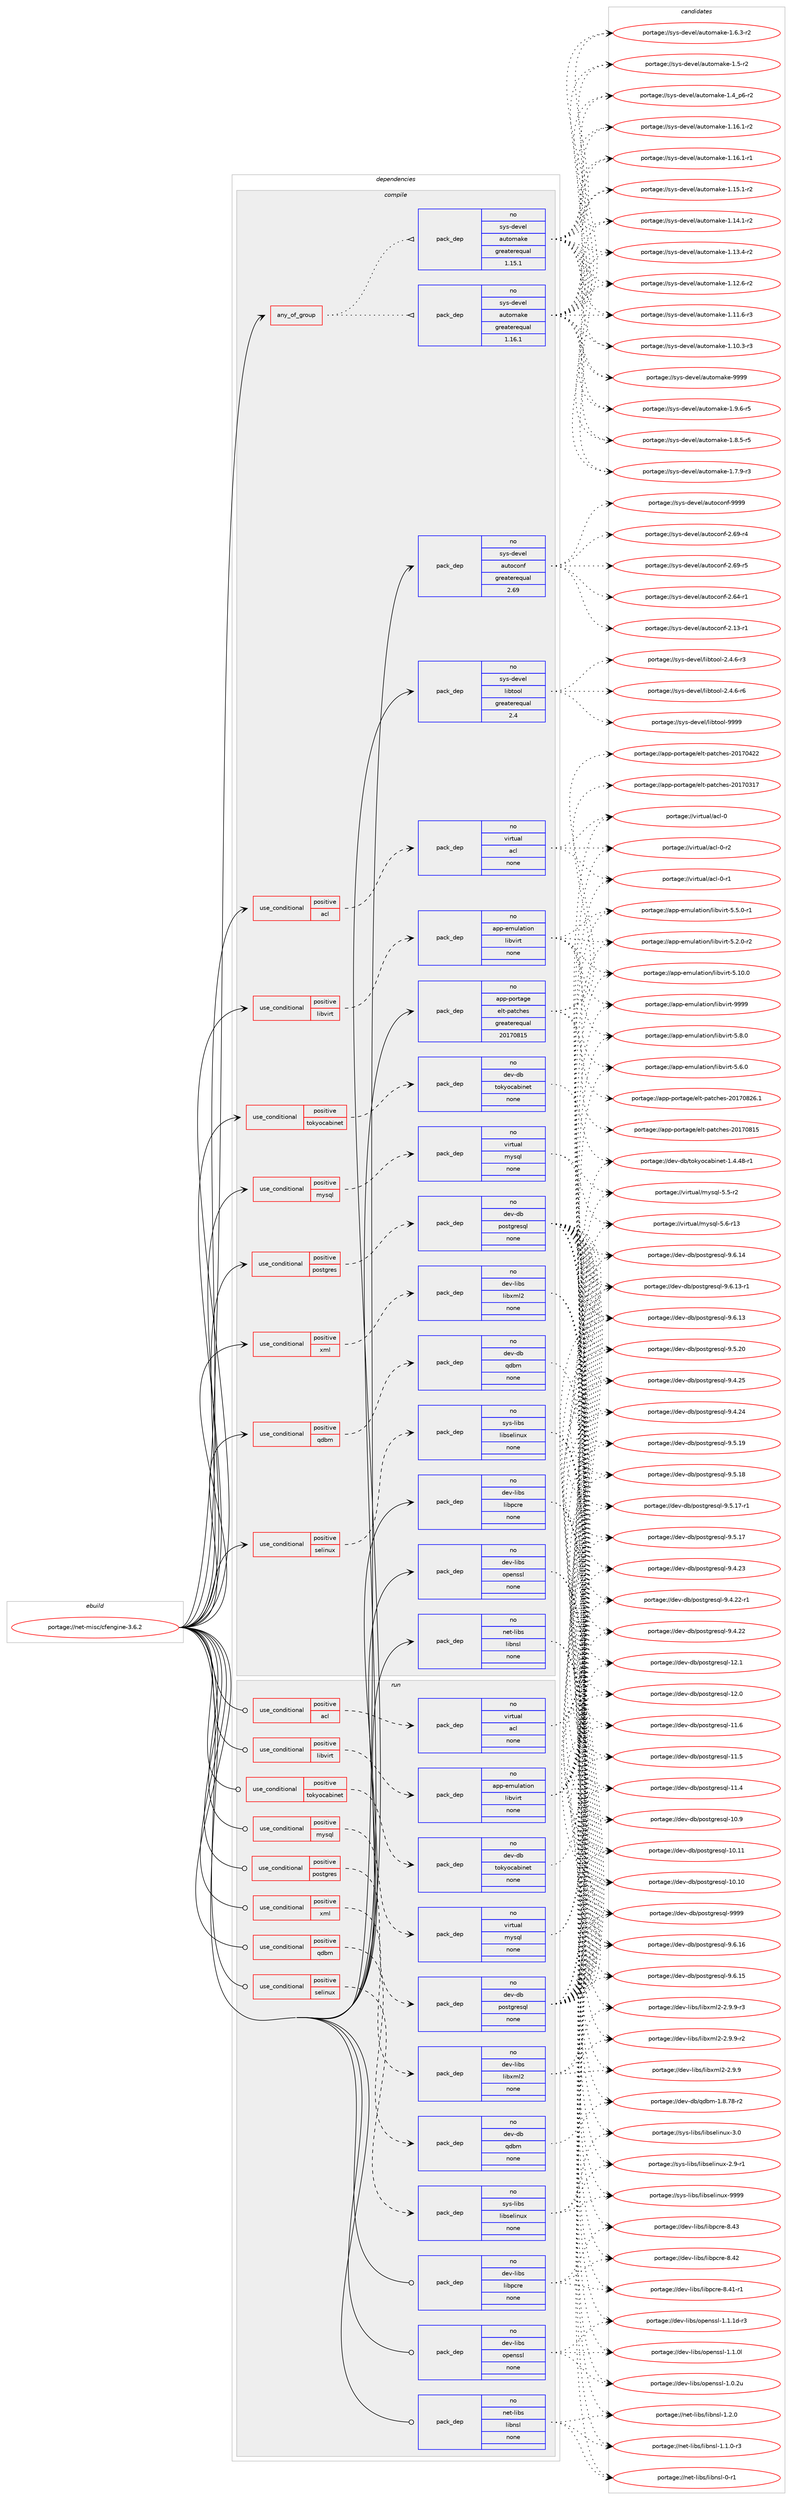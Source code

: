 digraph prolog {

# *************
# Graph options
# *************

newrank=true;
concentrate=true;
compound=true;
graph [rankdir=LR,fontname=Helvetica,fontsize=10,ranksep=1.5];#, ranksep=2.5, nodesep=0.2];
edge  [arrowhead=vee];
node  [fontname=Helvetica,fontsize=10];

# **********
# The ebuild
# **********

subgraph cluster_leftcol {
color=gray;
rank=same;
label=<<i>ebuild</i>>;
id [label="portage://net-misc/cfengine-3.6.2", color=red, width=4, href="../net-misc/cfengine-3.6.2.svg"];
}

# ****************
# The dependencies
# ****************

subgraph cluster_midcol {
color=gray;
label=<<i>dependencies</i>>;
subgraph cluster_compile {
fillcolor="#eeeeee";
style=filled;
label=<<i>compile</i>>;
subgraph any2137 {
dependency139181 [label=<<TABLE BORDER="0" CELLBORDER="1" CELLSPACING="0" CELLPADDING="4"><TR><TD CELLPADDING="10">any_of_group</TD></TR></TABLE>>, shape=none, color=red];subgraph pack109080 {
dependency139182 [label=<<TABLE BORDER="0" CELLBORDER="1" CELLSPACING="0" CELLPADDING="4" WIDTH="220"><TR><TD ROWSPAN="6" CELLPADDING="30">pack_dep</TD></TR><TR><TD WIDTH="110">no</TD></TR><TR><TD>sys-devel</TD></TR><TR><TD>automake</TD></TR><TR><TD>greaterequal</TD></TR><TR><TD>1.16.1</TD></TR></TABLE>>, shape=none, color=blue];
}
dependency139181:e -> dependency139182:w [weight=20,style="dotted",arrowhead="oinv"];
subgraph pack109081 {
dependency139183 [label=<<TABLE BORDER="0" CELLBORDER="1" CELLSPACING="0" CELLPADDING="4" WIDTH="220"><TR><TD ROWSPAN="6" CELLPADDING="30">pack_dep</TD></TR><TR><TD WIDTH="110">no</TD></TR><TR><TD>sys-devel</TD></TR><TR><TD>automake</TD></TR><TR><TD>greaterequal</TD></TR><TR><TD>1.15.1</TD></TR></TABLE>>, shape=none, color=blue];
}
dependency139181:e -> dependency139183:w [weight=20,style="dotted",arrowhead="oinv"];
}
id:e -> dependency139181:w [weight=20,style="solid",arrowhead="vee"];
subgraph cond27829 {
dependency139184 [label=<<TABLE BORDER="0" CELLBORDER="1" CELLSPACING="0" CELLPADDING="4"><TR><TD ROWSPAN="3" CELLPADDING="10">use_conditional</TD></TR><TR><TD>positive</TD></TR><TR><TD>acl</TD></TR></TABLE>>, shape=none, color=red];
subgraph pack109082 {
dependency139185 [label=<<TABLE BORDER="0" CELLBORDER="1" CELLSPACING="0" CELLPADDING="4" WIDTH="220"><TR><TD ROWSPAN="6" CELLPADDING="30">pack_dep</TD></TR><TR><TD WIDTH="110">no</TD></TR><TR><TD>virtual</TD></TR><TR><TD>acl</TD></TR><TR><TD>none</TD></TR><TR><TD></TD></TR></TABLE>>, shape=none, color=blue];
}
dependency139184:e -> dependency139185:w [weight=20,style="dashed",arrowhead="vee"];
}
id:e -> dependency139184:w [weight=20,style="solid",arrowhead="vee"];
subgraph cond27830 {
dependency139186 [label=<<TABLE BORDER="0" CELLBORDER="1" CELLSPACING="0" CELLPADDING="4"><TR><TD ROWSPAN="3" CELLPADDING="10">use_conditional</TD></TR><TR><TD>positive</TD></TR><TR><TD>libvirt</TD></TR></TABLE>>, shape=none, color=red];
subgraph pack109083 {
dependency139187 [label=<<TABLE BORDER="0" CELLBORDER="1" CELLSPACING="0" CELLPADDING="4" WIDTH="220"><TR><TD ROWSPAN="6" CELLPADDING="30">pack_dep</TD></TR><TR><TD WIDTH="110">no</TD></TR><TR><TD>app-emulation</TD></TR><TR><TD>libvirt</TD></TR><TR><TD>none</TD></TR><TR><TD></TD></TR></TABLE>>, shape=none, color=blue];
}
dependency139186:e -> dependency139187:w [weight=20,style="dashed",arrowhead="vee"];
}
id:e -> dependency139186:w [weight=20,style="solid",arrowhead="vee"];
subgraph cond27831 {
dependency139188 [label=<<TABLE BORDER="0" CELLBORDER="1" CELLSPACING="0" CELLPADDING="4"><TR><TD ROWSPAN="3" CELLPADDING="10">use_conditional</TD></TR><TR><TD>positive</TD></TR><TR><TD>mysql</TD></TR></TABLE>>, shape=none, color=red];
subgraph pack109084 {
dependency139189 [label=<<TABLE BORDER="0" CELLBORDER="1" CELLSPACING="0" CELLPADDING="4" WIDTH="220"><TR><TD ROWSPAN="6" CELLPADDING="30">pack_dep</TD></TR><TR><TD WIDTH="110">no</TD></TR><TR><TD>virtual</TD></TR><TR><TD>mysql</TD></TR><TR><TD>none</TD></TR><TR><TD></TD></TR></TABLE>>, shape=none, color=blue];
}
dependency139188:e -> dependency139189:w [weight=20,style="dashed",arrowhead="vee"];
}
id:e -> dependency139188:w [weight=20,style="solid",arrowhead="vee"];
subgraph cond27832 {
dependency139190 [label=<<TABLE BORDER="0" CELLBORDER="1" CELLSPACING="0" CELLPADDING="4"><TR><TD ROWSPAN="3" CELLPADDING="10">use_conditional</TD></TR><TR><TD>positive</TD></TR><TR><TD>postgres</TD></TR></TABLE>>, shape=none, color=red];
subgraph pack109085 {
dependency139191 [label=<<TABLE BORDER="0" CELLBORDER="1" CELLSPACING="0" CELLPADDING="4" WIDTH="220"><TR><TD ROWSPAN="6" CELLPADDING="30">pack_dep</TD></TR><TR><TD WIDTH="110">no</TD></TR><TR><TD>dev-db</TD></TR><TR><TD>postgresql</TD></TR><TR><TD>none</TD></TR><TR><TD></TD></TR></TABLE>>, shape=none, color=blue];
}
dependency139190:e -> dependency139191:w [weight=20,style="dashed",arrowhead="vee"];
}
id:e -> dependency139190:w [weight=20,style="solid",arrowhead="vee"];
subgraph cond27833 {
dependency139192 [label=<<TABLE BORDER="0" CELLBORDER="1" CELLSPACING="0" CELLPADDING="4"><TR><TD ROWSPAN="3" CELLPADDING="10">use_conditional</TD></TR><TR><TD>positive</TD></TR><TR><TD>qdbm</TD></TR></TABLE>>, shape=none, color=red];
subgraph pack109086 {
dependency139193 [label=<<TABLE BORDER="0" CELLBORDER="1" CELLSPACING="0" CELLPADDING="4" WIDTH="220"><TR><TD ROWSPAN="6" CELLPADDING="30">pack_dep</TD></TR><TR><TD WIDTH="110">no</TD></TR><TR><TD>dev-db</TD></TR><TR><TD>qdbm</TD></TR><TR><TD>none</TD></TR><TR><TD></TD></TR></TABLE>>, shape=none, color=blue];
}
dependency139192:e -> dependency139193:w [weight=20,style="dashed",arrowhead="vee"];
}
id:e -> dependency139192:w [weight=20,style="solid",arrowhead="vee"];
subgraph cond27834 {
dependency139194 [label=<<TABLE BORDER="0" CELLBORDER="1" CELLSPACING="0" CELLPADDING="4"><TR><TD ROWSPAN="3" CELLPADDING="10">use_conditional</TD></TR><TR><TD>positive</TD></TR><TR><TD>selinux</TD></TR></TABLE>>, shape=none, color=red];
subgraph pack109087 {
dependency139195 [label=<<TABLE BORDER="0" CELLBORDER="1" CELLSPACING="0" CELLPADDING="4" WIDTH="220"><TR><TD ROWSPAN="6" CELLPADDING="30">pack_dep</TD></TR><TR><TD WIDTH="110">no</TD></TR><TR><TD>sys-libs</TD></TR><TR><TD>libselinux</TD></TR><TR><TD>none</TD></TR><TR><TD></TD></TR></TABLE>>, shape=none, color=blue];
}
dependency139194:e -> dependency139195:w [weight=20,style="dashed",arrowhead="vee"];
}
id:e -> dependency139194:w [weight=20,style="solid",arrowhead="vee"];
subgraph cond27835 {
dependency139196 [label=<<TABLE BORDER="0" CELLBORDER="1" CELLSPACING="0" CELLPADDING="4"><TR><TD ROWSPAN="3" CELLPADDING="10">use_conditional</TD></TR><TR><TD>positive</TD></TR><TR><TD>tokyocabinet</TD></TR></TABLE>>, shape=none, color=red];
subgraph pack109088 {
dependency139197 [label=<<TABLE BORDER="0" CELLBORDER="1" CELLSPACING="0" CELLPADDING="4" WIDTH="220"><TR><TD ROWSPAN="6" CELLPADDING="30">pack_dep</TD></TR><TR><TD WIDTH="110">no</TD></TR><TR><TD>dev-db</TD></TR><TR><TD>tokyocabinet</TD></TR><TR><TD>none</TD></TR><TR><TD></TD></TR></TABLE>>, shape=none, color=blue];
}
dependency139196:e -> dependency139197:w [weight=20,style="dashed",arrowhead="vee"];
}
id:e -> dependency139196:w [weight=20,style="solid",arrowhead="vee"];
subgraph cond27836 {
dependency139198 [label=<<TABLE BORDER="0" CELLBORDER="1" CELLSPACING="0" CELLPADDING="4"><TR><TD ROWSPAN="3" CELLPADDING="10">use_conditional</TD></TR><TR><TD>positive</TD></TR><TR><TD>xml</TD></TR></TABLE>>, shape=none, color=red];
subgraph pack109089 {
dependency139199 [label=<<TABLE BORDER="0" CELLBORDER="1" CELLSPACING="0" CELLPADDING="4" WIDTH="220"><TR><TD ROWSPAN="6" CELLPADDING="30">pack_dep</TD></TR><TR><TD WIDTH="110">no</TD></TR><TR><TD>dev-libs</TD></TR><TR><TD>libxml2</TD></TR><TR><TD>none</TD></TR><TR><TD></TD></TR></TABLE>>, shape=none, color=blue];
}
dependency139198:e -> dependency139199:w [weight=20,style="dashed",arrowhead="vee"];
}
id:e -> dependency139198:w [weight=20,style="solid",arrowhead="vee"];
subgraph pack109090 {
dependency139200 [label=<<TABLE BORDER="0" CELLBORDER="1" CELLSPACING="0" CELLPADDING="4" WIDTH="220"><TR><TD ROWSPAN="6" CELLPADDING="30">pack_dep</TD></TR><TR><TD WIDTH="110">no</TD></TR><TR><TD>app-portage</TD></TR><TR><TD>elt-patches</TD></TR><TR><TD>greaterequal</TD></TR><TR><TD>20170815</TD></TR></TABLE>>, shape=none, color=blue];
}
id:e -> dependency139200:w [weight=20,style="solid",arrowhead="vee"];
subgraph pack109091 {
dependency139201 [label=<<TABLE BORDER="0" CELLBORDER="1" CELLSPACING="0" CELLPADDING="4" WIDTH="220"><TR><TD ROWSPAN="6" CELLPADDING="30">pack_dep</TD></TR><TR><TD WIDTH="110">no</TD></TR><TR><TD>dev-libs</TD></TR><TR><TD>libpcre</TD></TR><TR><TD>none</TD></TR><TR><TD></TD></TR></TABLE>>, shape=none, color=blue];
}
id:e -> dependency139201:w [weight=20,style="solid",arrowhead="vee"];
subgraph pack109092 {
dependency139202 [label=<<TABLE BORDER="0" CELLBORDER="1" CELLSPACING="0" CELLPADDING="4" WIDTH="220"><TR><TD ROWSPAN="6" CELLPADDING="30">pack_dep</TD></TR><TR><TD WIDTH="110">no</TD></TR><TR><TD>dev-libs</TD></TR><TR><TD>openssl</TD></TR><TR><TD>none</TD></TR><TR><TD></TD></TR></TABLE>>, shape=none, color=blue];
}
id:e -> dependency139202:w [weight=20,style="solid",arrowhead="vee"];
subgraph pack109093 {
dependency139203 [label=<<TABLE BORDER="0" CELLBORDER="1" CELLSPACING="0" CELLPADDING="4" WIDTH="220"><TR><TD ROWSPAN="6" CELLPADDING="30">pack_dep</TD></TR><TR><TD WIDTH="110">no</TD></TR><TR><TD>net-libs</TD></TR><TR><TD>libnsl</TD></TR><TR><TD>none</TD></TR><TR><TD></TD></TR></TABLE>>, shape=none, color=blue];
}
id:e -> dependency139203:w [weight=20,style="solid",arrowhead="vee"];
subgraph pack109094 {
dependency139204 [label=<<TABLE BORDER="0" CELLBORDER="1" CELLSPACING="0" CELLPADDING="4" WIDTH="220"><TR><TD ROWSPAN="6" CELLPADDING="30">pack_dep</TD></TR><TR><TD WIDTH="110">no</TD></TR><TR><TD>sys-devel</TD></TR><TR><TD>autoconf</TD></TR><TR><TD>greaterequal</TD></TR><TR><TD>2.69</TD></TR></TABLE>>, shape=none, color=blue];
}
id:e -> dependency139204:w [weight=20,style="solid",arrowhead="vee"];
subgraph pack109095 {
dependency139205 [label=<<TABLE BORDER="0" CELLBORDER="1" CELLSPACING="0" CELLPADDING="4" WIDTH="220"><TR><TD ROWSPAN="6" CELLPADDING="30">pack_dep</TD></TR><TR><TD WIDTH="110">no</TD></TR><TR><TD>sys-devel</TD></TR><TR><TD>libtool</TD></TR><TR><TD>greaterequal</TD></TR><TR><TD>2.4</TD></TR></TABLE>>, shape=none, color=blue];
}
id:e -> dependency139205:w [weight=20,style="solid",arrowhead="vee"];
}
subgraph cluster_compileandrun {
fillcolor="#eeeeee";
style=filled;
label=<<i>compile and run</i>>;
}
subgraph cluster_run {
fillcolor="#eeeeee";
style=filled;
label=<<i>run</i>>;
subgraph cond27837 {
dependency139206 [label=<<TABLE BORDER="0" CELLBORDER="1" CELLSPACING="0" CELLPADDING="4"><TR><TD ROWSPAN="3" CELLPADDING="10">use_conditional</TD></TR><TR><TD>positive</TD></TR><TR><TD>acl</TD></TR></TABLE>>, shape=none, color=red];
subgraph pack109096 {
dependency139207 [label=<<TABLE BORDER="0" CELLBORDER="1" CELLSPACING="0" CELLPADDING="4" WIDTH="220"><TR><TD ROWSPAN="6" CELLPADDING="30">pack_dep</TD></TR><TR><TD WIDTH="110">no</TD></TR><TR><TD>virtual</TD></TR><TR><TD>acl</TD></TR><TR><TD>none</TD></TR><TR><TD></TD></TR></TABLE>>, shape=none, color=blue];
}
dependency139206:e -> dependency139207:w [weight=20,style="dashed",arrowhead="vee"];
}
id:e -> dependency139206:w [weight=20,style="solid",arrowhead="odot"];
subgraph cond27838 {
dependency139208 [label=<<TABLE BORDER="0" CELLBORDER="1" CELLSPACING="0" CELLPADDING="4"><TR><TD ROWSPAN="3" CELLPADDING="10">use_conditional</TD></TR><TR><TD>positive</TD></TR><TR><TD>libvirt</TD></TR></TABLE>>, shape=none, color=red];
subgraph pack109097 {
dependency139209 [label=<<TABLE BORDER="0" CELLBORDER="1" CELLSPACING="0" CELLPADDING="4" WIDTH="220"><TR><TD ROWSPAN="6" CELLPADDING="30">pack_dep</TD></TR><TR><TD WIDTH="110">no</TD></TR><TR><TD>app-emulation</TD></TR><TR><TD>libvirt</TD></TR><TR><TD>none</TD></TR><TR><TD></TD></TR></TABLE>>, shape=none, color=blue];
}
dependency139208:e -> dependency139209:w [weight=20,style="dashed",arrowhead="vee"];
}
id:e -> dependency139208:w [weight=20,style="solid",arrowhead="odot"];
subgraph cond27839 {
dependency139210 [label=<<TABLE BORDER="0" CELLBORDER="1" CELLSPACING="0" CELLPADDING="4"><TR><TD ROWSPAN="3" CELLPADDING="10">use_conditional</TD></TR><TR><TD>positive</TD></TR><TR><TD>mysql</TD></TR></TABLE>>, shape=none, color=red];
subgraph pack109098 {
dependency139211 [label=<<TABLE BORDER="0" CELLBORDER="1" CELLSPACING="0" CELLPADDING="4" WIDTH="220"><TR><TD ROWSPAN="6" CELLPADDING="30">pack_dep</TD></TR><TR><TD WIDTH="110">no</TD></TR><TR><TD>virtual</TD></TR><TR><TD>mysql</TD></TR><TR><TD>none</TD></TR><TR><TD></TD></TR></TABLE>>, shape=none, color=blue];
}
dependency139210:e -> dependency139211:w [weight=20,style="dashed",arrowhead="vee"];
}
id:e -> dependency139210:w [weight=20,style="solid",arrowhead="odot"];
subgraph cond27840 {
dependency139212 [label=<<TABLE BORDER="0" CELLBORDER="1" CELLSPACING="0" CELLPADDING="4"><TR><TD ROWSPAN="3" CELLPADDING="10">use_conditional</TD></TR><TR><TD>positive</TD></TR><TR><TD>postgres</TD></TR></TABLE>>, shape=none, color=red];
subgraph pack109099 {
dependency139213 [label=<<TABLE BORDER="0" CELLBORDER="1" CELLSPACING="0" CELLPADDING="4" WIDTH="220"><TR><TD ROWSPAN="6" CELLPADDING="30">pack_dep</TD></TR><TR><TD WIDTH="110">no</TD></TR><TR><TD>dev-db</TD></TR><TR><TD>postgresql</TD></TR><TR><TD>none</TD></TR><TR><TD></TD></TR></TABLE>>, shape=none, color=blue];
}
dependency139212:e -> dependency139213:w [weight=20,style="dashed",arrowhead="vee"];
}
id:e -> dependency139212:w [weight=20,style="solid",arrowhead="odot"];
subgraph cond27841 {
dependency139214 [label=<<TABLE BORDER="0" CELLBORDER="1" CELLSPACING="0" CELLPADDING="4"><TR><TD ROWSPAN="3" CELLPADDING="10">use_conditional</TD></TR><TR><TD>positive</TD></TR><TR><TD>qdbm</TD></TR></TABLE>>, shape=none, color=red];
subgraph pack109100 {
dependency139215 [label=<<TABLE BORDER="0" CELLBORDER="1" CELLSPACING="0" CELLPADDING="4" WIDTH="220"><TR><TD ROWSPAN="6" CELLPADDING="30">pack_dep</TD></TR><TR><TD WIDTH="110">no</TD></TR><TR><TD>dev-db</TD></TR><TR><TD>qdbm</TD></TR><TR><TD>none</TD></TR><TR><TD></TD></TR></TABLE>>, shape=none, color=blue];
}
dependency139214:e -> dependency139215:w [weight=20,style="dashed",arrowhead="vee"];
}
id:e -> dependency139214:w [weight=20,style="solid",arrowhead="odot"];
subgraph cond27842 {
dependency139216 [label=<<TABLE BORDER="0" CELLBORDER="1" CELLSPACING="0" CELLPADDING="4"><TR><TD ROWSPAN="3" CELLPADDING="10">use_conditional</TD></TR><TR><TD>positive</TD></TR><TR><TD>selinux</TD></TR></TABLE>>, shape=none, color=red];
subgraph pack109101 {
dependency139217 [label=<<TABLE BORDER="0" CELLBORDER="1" CELLSPACING="0" CELLPADDING="4" WIDTH="220"><TR><TD ROWSPAN="6" CELLPADDING="30">pack_dep</TD></TR><TR><TD WIDTH="110">no</TD></TR><TR><TD>sys-libs</TD></TR><TR><TD>libselinux</TD></TR><TR><TD>none</TD></TR><TR><TD></TD></TR></TABLE>>, shape=none, color=blue];
}
dependency139216:e -> dependency139217:w [weight=20,style="dashed",arrowhead="vee"];
}
id:e -> dependency139216:w [weight=20,style="solid",arrowhead="odot"];
subgraph cond27843 {
dependency139218 [label=<<TABLE BORDER="0" CELLBORDER="1" CELLSPACING="0" CELLPADDING="4"><TR><TD ROWSPAN="3" CELLPADDING="10">use_conditional</TD></TR><TR><TD>positive</TD></TR><TR><TD>tokyocabinet</TD></TR></TABLE>>, shape=none, color=red];
subgraph pack109102 {
dependency139219 [label=<<TABLE BORDER="0" CELLBORDER="1" CELLSPACING="0" CELLPADDING="4" WIDTH="220"><TR><TD ROWSPAN="6" CELLPADDING="30">pack_dep</TD></TR><TR><TD WIDTH="110">no</TD></TR><TR><TD>dev-db</TD></TR><TR><TD>tokyocabinet</TD></TR><TR><TD>none</TD></TR><TR><TD></TD></TR></TABLE>>, shape=none, color=blue];
}
dependency139218:e -> dependency139219:w [weight=20,style="dashed",arrowhead="vee"];
}
id:e -> dependency139218:w [weight=20,style="solid",arrowhead="odot"];
subgraph cond27844 {
dependency139220 [label=<<TABLE BORDER="0" CELLBORDER="1" CELLSPACING="0" CELLPADDING="4"><TR><TD ROWSPAN="3" CELLPADDING="10">use_conditional</TD></TR><TR><TD>positive</TD></TR><TR><TD>xml</TD></TR></TABLE>>, shape=none, color=red];
subgraph pack109103 {
dependency139221 [label=<<TABLE BORDER="0" CELLBORDER="1" CELLSPACING="0" CELLPADDING="4" WIDTH="220"><TR><TD ROWSPAN="6" CELLPADDING="30">pack_dep</TD></TR><TR><TD WIDTH="110">no</TD></TR><TR><TD>dev-libs</TD></TR><TR><TD>libxml2</TD></TR><TR><TD>none</TD></TR><TR><TD></TD></TR></TABLE>>, shape=none, color=blue];
}
dependency139220:e -> dependency139221:w [weight=20,style="dashed",arrowhead="vee"];
}
id:e -> dependency139220:w [weight=20,style="solid",arrowhead="odot"];
subgraph pack109104 {
dependency139222 [label=<<TABLE BORDER="0" CELLBORDER="1" CELLSPACING="0" CELLPADDING="4" WIDTH="220"><TR><TD ROWSPAN="6" CELLPADDING="30">pack_dep</TD></TR><TR><TD WIDTH="110">no</TD></TR><TR><TD>dev-libs</TD></TR><TR><TD>libpcre</TD></TR><TR><TD>none</TD></TR><TR><TD></TD></TR></TABLE>>, shape=none, color=blue];
}
id:e -> dependency139222:w [weight=20,style="solid",arrowhead="odot"];
subgraph pack109105 {
dependency139223 [label=<<TABLE BORDER="0" CELLBORDER="1" CELLSPACING="0" CELLPADDING="4" WIDTH="220"><TR><TD ROWSPAN="6" CELLPADDING="30">pack_dep</TD></TR><TR><TD WIDTH="110">no</TD></TR><TR><TD>dev-libs</TD></TR><TR><TD>openssl</TD></TR><TR><TD>none</TD></TR><TR><TD></TD></TR></TABLE>>, shape=none, color=blue];
}
id:e -> dependency139223:w [weight=20,style="solid",arrowhead="odot"];
subgraph pack109106 {
dependency139224 [label=<<TABLE BORDER="0" CELLBORDER="1" CELLSPACING="0" CELLPADDING="4" WIDTH="220"><TR><TD ROWSPAN="6" CELLPADDING="30">pack_dep</TD></TR><TR><TD WIDTH="110">no</TD></TR><TR><TD>net-libs</TD></TR><TR><TD>libnsl</TD></TR><TR><TD>none</TD></TR><TR><TD></TD></TR></TABLE>>, shape=none, color=blue];
}
id:e -> dependency139224:w [weight=20,style="solid",arrowhead="odot"];
}
}

# **************
# The candidates
# **************

subgraph cluster_choices {
rank=same;
color=gray;
label=<<i>candidates</i>>;

subgraph choice109080 {
color=black;
nodesep=1;
choice115121115451001011181011084797117116111109971071014557575757 [label="portage://sys-devel/automake-9999", color=red, width=4,href="../sys-devel/automake-9999.svg"];
choice115121115451001011181011084797117116111109971071014549465746544511453 [label="portage://sys-devel/automake-1.9.6-r5", color=red, width=4,href="../sys-devel/automake-1.9.6-r5.svg"];
choice115121115451001011181011084797117116111109971071014549465646534511453 [label="portage://sys-devel/automake-1.8.5-r5", color=red, width=4,href="../sys-devel/automake-1.8.5-r5.svg"];
choice115121115451001011181011084797117116111109971071014549465546574511451 [label="portage://sys-devel/automake-1.7.9-r3", color=red, width=4,href="../sys-devel/automake-1.7.9-r3.svg"];
choice115121115451001011181011084797117116111109971071014549465446514511450 [label="portage://sys-devel/automake-1.6.3-r2", color=red, width=4,href="../sys-devel/automake-1.6.3-r2.svg"];
choice11512111545100101118101108479711711611110997107101454946534511450 [label="portage://sys-devel/automake-1.5-r2", color=red, width=4,href="../sys-devel/automake-1.5-r2.svg"];
choice115121115451001011181011084797117116111109971071014549465295112544511450 [label="portage://sys-devel/automake-1.4_p6-r2", color=red, width=4,href="../sys-devel/automake-1.4_p6-r2.svg"];
choice11512111545100101118101108479711711611110997107101454946495446494511450 [label="portage://sys-devel/automake-1.16.1-r2", color=red, width=4,href="../sys-devel/automake-1.16.1-r2.svg"];
choice11512111545100101118101108479711711611110997107101454946495446494511449 [label="portage://sys-devel/automake-1.16.1-r1", color=red, width=4,href="../sys-devel/automake-1.16.1-r1.svg"];
choice11512111545100101118101108479711711611110997107101454946495346494511450 [label="portage://sys-devel/automake-1.15.1-r2", color=red, width=4,href="../sys-devel/automake-1.15.1-r2.svg"];
choice11512111545100101118101108479711711611110997107101454946495246494511450 [label="portage://sys-devel/automake-1.14.1-r2", color=red, width=4,href="../sys-devel/automake-1.14.1-r2.svg"];
choice11512111545100101118101108479711711611110997107101454946495146524511450 [label="portage://sys-devel/automake-1.13.4-r2", color=red, width=4,href="../sys-devel/automake-1.13.4-r2.svg"];
choice11512111545100101118101108479711711611110997107101454946495046544511450 [label="portage://sys-devel/automake-1.12.6-r2", color=red, width=4,href="../sys-devel/automake-1.12.6-r2.svg"];
choice11512111545100101118101108479711711611110997107101454946494946544511451 [label="portage://sys-devel/automake-1.11.6-r3", color=red, width=4,href="../sys-devel/automake-1.11.6-r3.svg"];
choice11512111545100101118101108479711711611110997107101454946494846514511451 [label="portage://sys-devel/automake-1.10.3-r3", color=red, width=4,href="../sys-devel/automake-1.10.3-r3.svg"];
dependency139182:e -> choice115121115451001011181011084797117116111109971071014557575757:w [style=dotted,weight="100"];
dependency139182:e -> choice115121115451001011181011084797117116111109971071014549465746544511453:w [style=dotted,weight="100"];
dependency139182:e -> choice115121115451001011181011084797117116111109971071014549465646534511453:w [style=dotted,weight="100"];
dependency139182:e -> choice115121115451001011181011084797117116111109971071014549465546574511451:w [style=dotted,weight="100"];
dependency139182:e -> choice115121115451001011181011084797117116111109971071014549465446514511450:w [style=dotted,weight="100"];
dependency139182:e -> choice11512111545100101118101108479711711611110997107101454946534511450:w [style=dotted,weight="100"];
dependency139182:e -> choice115121115451001011181011084797117116111109971071014549465295112544511450:w [style=dotted,weight="100"];
dependency139182:e -> choice11512111545100101118101108479711711611110997107101454946495446494511450:w [style=dotted,weight="100"];
dependency139182:e -> choice11512111545100101118101108479711711611110997107101454946495446494511449:w [style=dotted,weight="100"];
dependency139182:e -> choice11512111545100101118101108479711711611110997107101454946495346494511450:w [style=dotted,weight="100"];
dependency139182:e -> choice11512111545100101118101108479711711611110997107101454946495246494511450:w [style=dotted,weight="100"];
dependency139182:e -> choice11512111545100101118101108479711711611110997107101454946495146524511450:w [style=dotted,weight="100"];
dependency139182:e -> choice11512111545100101118101108479711711611110997107101454946495046544511450:w [style=dotted,weight="100"];
dependency139182:e -> choice11512111545100101118101108479711711611110997107101454946494946544511451:w [style=dotted,weight="100"];
dependency139182:e -> choice11512111545100101118101108479711711611110997107101454946494846514511451:w [style=dotted,weight="100"];
}
subgraph choice109081 {
color=black;
nodesep=1;
choice115121115451001011181011084797117116111109971071014557575757 [label="portage://sys-devel/automake-9999", color=red, width=4,href="../sys-devel/automake-9999.svg"];
choice115121115451001011181011084797117116111109971071014549465746544511453 [label="portage://sys-devel/automake-1.9.6-r5", color=red, width=4,href="../sys-devel/automake-1.9.6-r5.svg"];
choice115121115451001011181011084797117116111109971071014549465646534511453 [label="portage://sys-devel/automake-1.8.5-r5", color=red, width=4,href="../sys-devel/automake-1.8.5-r5.svg"];
choice115121115451001011181011084797117116111109971071014549465546574511451 [label="portage://sys-devel/automake-1.7.9-r3", color=red, width=4,href="../sys-devel/automake-1.7.9-r3.svg"];
choice115121115451001011181011084797117116111109971071014549465446514511450 [label="portage://sys-devel/automake-1.6.3-r2", color=red, width=4,href="../sys-devel/automake-1.6.3-r2.svg"];
choice11512111545100101118101108479711711611110997107101454946534511450 [label="portage://sys-devel/automake-1.5-r2", color=red, width=4,href="../sys-devel/automake-1.5-r2.svg"];
choice115121115451001011181011084797117116111109971071014549465295112544511450 [label="portage://sys-devel/automake-1.4_p6-r2", color=red, width=4,href="../sys-devel/automake-1.4_p6-r2.svg"];
choice11512111545100101118101108479711711611110997107101454946495446494511450 [label="portage://sys-devel/automake-1.16.1-r2", color=red, width=4,href="../sys-devel/automake-1.16.1-r2.svg"];
choice11512111545100101118101108479711711611110997107101454946495446494511449 [label="portage://sys-devel/automake-1.16.1-r1", color=red, width=4,href="../sys-devel/automake-1.16.1-r1.svg"];
choice11512111545100101118101108479711711611110997107101454946495346494511450 [label="portage://sys-devel/automake-1.15.1-r2", color=red, width=4,href="../sys-devel/automake-1.15.1-r2.svg"];
choice11512111545100101118101108479711711611110997107101454946495246494511450 [label="portage://sys-devel/automake-1.14.1-r2", color=red, width=4,href="../sys-devel/automake-1.14.1-r2.svg"];
choice11512111545100101118101108479711711611110997107101454946495146524511450 [label="portage://sys-devel/automake-1.13.4-r2", color=red, width=4,href="../sys-devel/automake-1.13.4-r2.svg"];
choice11512111545100101118101108479711711611110997107101454946495046544511450 [label="portage://sys-devel/automake-1.12.6-r2", color=red, width=4,href="../sys-devel/automake-1.12.6-r2.svg"];
choice11512111545100101118101108479711711611110997107101454946494946544511451 [label="portage://sys-devel/automake-1.11.6-r3", color=red, width=4,href="../sys-devel/automake-1.11.6-r3.svg"];
choice11512111545100101118101108479711711611110997107101454946494846514511451 [label="portage://sys-devel/automake-1.10.3-r3", color=red, width=4,href="../sys-devel/automake-1.10.3-r3.svg"];
dependency139183:e -> choice115121115451001011181011084797117116111109971071014557575757:w [style=dotted,weight="100"];
dependency139183:e -> choice115121115451001011181011084797117116111109971071014549465746544511453:w [style=dotted,weight="100"];
dependency139183:e -> choice115121115451001011181011084797117116111109971071014549465646534511453:w [style=dotted,weight="100"];
dependency139183:e -> choice115121115451001011181011084797117116111109971071014549465546574511451:w [style=dotted,weight="100"];
dependency139183:e -> choice115121115451001011181011084797117116111109971071014549465446514511450:w [style=dotted,weight="100"];
dependency139183:e -> choice11512111545100101118101108479711711611110997107101454946534511450:w [style=dotted,weight="100"];
dependency139183:e -> choice115121115451001011181011084797117116111109971071014549465295112544511450:w [style=dotted,weight="100"];
dependency139183:e -> choice11512111545100101118101108479711711611110997107101454946495446494511450:w [style=dotted,weight="100"];
dependency139183:e -> choice11512111545100101118101108479711711611110997107101454946495446494511449:w [style=dotted,weight="100"];
dependency139183:e -> choice11512111545100101118101108479711711611110997107101454946495346494511450:w [style=dotted,weight="100"];
dependency139183:e -> choice11512111545100101118101108479711711611110997107101454946495246494511450:w [style=dotted,weight="100"];
dependency139183:e -> choice11512111545100101118101108479711711611110997107101454946495146524511450:w [style=dotted,weight="100"];
dependency139183:e -> choice11512111545100101118101108479711711611110997107101454946495046544511450:w [style=dotted,weight="100"];
dependency139183:e -> choice11512111545100101118101108479711711611110997107101454946494946544511451:w [style=dotted,weight="100"];
dependency139183:e -> choice11512111545100101118101108479711711611110997107101454946494846514511451:w [style=dotted,weight="100"];
}
subgraph choice109082 {
color=black;
nodesep=1;
choice1181051141161179710847979910845484511450 [label="portage://virtual/acl-0-r2", color=red, width=4,href="../virtual/acl-0-r2.svg"];
choice1181051141161179710847979910845484511449 [label="portage://virtual/acl-0-r1", color=red, width=4,href="../virtual/acl-0-r1.svg"];
choice118105114116117971084797991084548 [label="portage://virtual/acl-0", color=red, width=4,href="../virtual/acl-0.svg"];
dependency139185:e -> choice1181051141161179710847979910845484511450:w [style=dotted,weight="100"];
dependency139185:e -> choice1181051141161179710847979910845484511449:w [style=dotted,weight="100"];
dependency139185:e -> choice118105114116117971084797991084548:w [style=dotted,weight="100"];
}
subgraph choice109083 {
color=black;
nodesep=1;
choice97112112451011091171089711610511111047108105981181051141164557575757 [label="portage://app-emulation/libvirt-9999", color=red, width=4,href="../app-emulation/libvirt-9999.svg"];
choice9711211245101109117108971161051111104710810598118105114116455346564648 [label="portage://app-emulation/libvirt-5.8.0", color=red, width=4,href="../app-emulation/libvirt-5.8.0.svg"];
choice9711211245101109117108971161051111104710810598118105114116455346544648 [label="portage://app-emulation/libvirt-5.6.0", color=red, width=4,href="../app-emulation/libvirt-5.6.0.svg"];
choice97112112451011091171089711610511111047108105981181051141164553465346484511449 [label="portage://app-emulation/libvirt-5.5.0-r1", color=red, width=4,href="../app-emulation/libvirt-5.5.0-r1.svg"];
choice97112112451011091171089711610511111047108105981181051141164553465046484511450 [label="portage://app-emulation/libvirt-5.2.0-r2", color=red, width=4,href="../app-emulation/libvirt-5.2.0-r2.svg"];
choice971121124510110911710897116105111110471081059811810511411645534649484648 [label="portage://app-emulation/libvirt-5.10.0", color=red, width=4,href="../app-emulation/libvirt-5.10.0.svg"];
dependency139187:e -> choice97112112451011091171089711610511111047108105981181051141164557575757:w [style=dotted,weight="100"];
dependency139187:e -> choice9711211245101109117108971161051111104710810598118105114116455346564648:w [style=dotted,weight="100"];
dependency139187:e -> choice9711211245101109117108971161051111104710810598118105114116455346544648:w [style=dotted,weight="100"];
dependency139187:e -> choice97112112451011091171089711610511111047108105981181051141164553465346484511449:w [style=dotted,weight="100"];
dependency139187:e -> choice97112112451011091171089711610511111047108105981181051141164553465046484511450:w [style=dotted,weight="100"];
dependency139187:e -> choice971121124510110911710897116105111110471081059811810511411645534649484648:w [style=dotted,weight="100"];
}
subgraph choice109084 {
color=black;
nodesep=1;
choice118105114116117971084710912111511310845534654451144951 [label="portage://virtual/mysql-5.6-r13", color=red, width=4,href="../virtual/mysql-5.6-r13.svg"];
choice1181051141161179710847109121115113108455346534511450 [label="portage://virtual/mysql-5.5-r2", color=red, width=4,href="../virtual/mysql-5.5-r2.svg"];
dependency139189:e -> choice118105114116117971084710912111511310845534654451144951:w [style=dotted,weight="100"];
dependency139189:e -> choice1181051141161179710847109121115113108455346534511450:w [style=dotted,weight="100"];
}
subgraph choice109085 {
color=black;
nodesep=1;
choice1001011184510098471121111151161031141011151131084557575757 [label="portage://dev-db/postgresql-9999", color=red, width=4,href="../dev-db/postgresql-9999.svg"];
choice10010111845100984711211111511610311410111511310845574654464954 [label="portage://dev-db/postgresql-9.6.16", color=red, width=4,href="../dev-db/postgresql-9.6.16.svg"];
choice10010111845100984711211111511610311410111511310845574654464953 [label="portage://dev-db/postgresql-9.6.15", color=red, width=4,href="../dev-db/postgresql-9.6.15.svg"];
choice10010111845100984711211111511610311410111511310845574654464952 [label="portage://dev-db/postgresql-9.6.14", color=red, width=4,href="../dev-db/postgresql-9.6.14.svg"];
choice100101118451009847112111115116103114101115113108455746544649514511449 [label="portage://dev-db/postgresql-9.6.13-r1", color=red, width=4,href="../dev-db/postgresql-9.6.13-r1.svg"];
choice10010111845100984711211111511610311410111511310845574654464951 [label="portage://dev-db/postgresql-9.6.13", color=red, width=4,href="../dev-db/postgresql-9.6.13.svg"];
choice10010111845100984711211111511610311410111511310845574653465048 [label="portage://dev-db/postgresql-9.5.20", color=red, width=4,href="../dev-db/postgresql-9.5.20.svg"];
choice10010111845100984711211111511610311410111511310845574653464957 [label="portage://dev-db/postgresql-9.5.19", color=red, width=4,href="../dev-db/postgresql-9.5.19.svg"];
choice10010111845100984711211111511610311410111511310845574653464956 [label="portage://dev-db/postgresql-9.5.18", color=red, width=4,href="../dev-db/postgresql-9.5.18.svg"];
choice100101118451009847112111115116103114101115113108455746534649554511449 [label="portage://dev-db/postgresql-9.5.17-r1", color=red, width=4,href="../dev-db/postgresql-9.5.17-r1.svg"];
choice10010111845100984711211111511610311410111511310845574653464955 [label="portage://dev-db/postgresql-9.5.17", color=red, width=4,href="../dev-db/postgresql-9.5.17.svg"];
choice10010111845100984711211111511610311410111511310845574652465053 [label="portage://dev-db/postgresql-9.4.25", color=red, width=4,href="../dev-db/postgresql-9.4.25.svg"];
choice10010111845100984711211111511610311410111511310845574652465052 [label="portage://dev-db/postgresql-9.4.24", color=red, width=4,href="../dev-db/postgresql-9.4.24.svg"];
choice10010111845100984711211111511610311410111511310845574652465051 [label="portage://dev-db/postgresql-9.4.23", color=red, width=4,href="../dev-db/postgresql-9.4.23.svg"];
choice100101118451009847112111115116103114101115113108455746524650504511449 [label="portage://dev-db/postgresql-9.4.22-r1", color=red, width=4,href="../dev-db/postgresql-9.4.22-r1.svg"];
choice10010111845100984711211111511610311410111511310845574652465050 [label="portage://dev-db/postgresql-9.4.22", color=red, width=4,href="../dev-db/postgresql-9.4.22.svg"];
choice1001011184510098471121111151161031141011151131084549504649 [label="portage://dev-db/postgresql-12.1", color=red, width=4,href="../dev-db/postgresql-12.1.svg"];
choice1001011184510098471121111151161031141011151131084549504648 [label="portage://dev-db/postgresql-12.0", color=red, width=4,href="../dev-db/postgresql-12.0.svg"];
choice1001011184510098471121111151161031141011151131084549494654 [label="portage://dev-db/postgresql-11.6", color=red, width=4,href="../dev-db/postgresql-11.6.svg"];
choice1001011184510098471121111151161031141011151131084549494653 [label="portage://dev-db/postgresql-11.5", color=red, width=4,href="../dev-db/postgresql-11.5.svg"];
choice1001011184510098471121111151161031141011151131084549494652 [label="portage://dev-db/postgresql-11.4", color=red, width=4,href="../dev-db/postgresql-11.4.svg"];
choice1001011184510098471121111151161031141011151131084549484657 [label="portage://dev-db/postgresql-10.9", color=red, width=4,href="../dev-db/postgresql-10.9.svg"];
choice100101118451009847112111115116103114101115113108454948464949 [label="portage://dev-db/postgresql-10.11", color=red, width=4,href="../dev-db/postgresql-10.11.svg"];
choice100101118451009847112111115116103114101115113108454948464948 [label="portage://dev-db/postgresql-10.10", color=red, width=4,href="../dev-db/postgresql-10.10.svg"];
dependency139191:e -> choice1001011184510098471121111151161031141011151131084557575757:w [style=dotted,weight="100"];
dependency139191:e -> choice10010111845100984711211111511610311410111511310845574654464954:w [style=dotted,weight="100"];
dependency139191:e -> choice10010111845100984711211111511610311410111511310845574654464953:w [style=dotted,weight="100"];
dependency139191:e -> choice10010111845100984711211111511610311410111511310845574654464952:w [style=dotted,weight="100"];
dependency139191:e -> choice100101118451009847112111115116103114101115113108455746544649514511449:w [style=dotted,weight="100"];
dependency139191:e -> choice10010111845100984711211111511610311410111511310845574654464951:w [style=dotted,weight="100"];
dependency139191:e -> choice10010111845100984711211111511610311410111511310845574653465048:w [style=dotted,weight="100"];
dependency139191:e -> choice10010111845100984711211111511610311410111511310845574653464957:w [style=dotted,weight="100"];
dependency139191:e -> choice10010111845100984711211111511610311410111511310845574653464956:w [style=dotted,weight="100"];
dependency139191:e -> choice100101118451009847112111115116103114101115113108455746534649554511449:w [style=dotted,weight="100"];
dependency139191:e -> choice10010111845100984711211111511610311410111511310845574653464955:w [style=dotted,weight="100"];
dependency139191:e -> choice10010111845100984711211111511610311410111511310845574652465053:w [style=dotted,weight="100"];
dependency139191:e -> choice10010111845100984711211111511610311410111511310845574652465052:w [style=dotted,weight="100"];
dependency139191:e -> choice10010111845100984711211111511610311410111511310845574652465051:w [style=dotted,weight="100"];
dependency139191:e -> choice100101118451009847112111115116103114101115113108455746524650504511449:w [style=dotted,weight="100"];
dependency139191:e -> choice10010111845100984711211111511610311410111511310845574652465050:w [style=dotted,weight="100"];
dependency139191:e -> choice1001011184510098471121111151161031141011151131084549504649:w [style=dotted,weight="100"];
dependency139191:e -> choice1001011184510098471121111151161031141011151131084549504648:w [style=dotted,weight="100"];
dependency139191:e -> choice1001011184510098471121111151161031141011151131084549494654:w [style=dotted,weight="100"];
dependency139191:e -> choice1001011184510098471121111151161031141011151131084549494653:w [style=dotted,weight="100"];
dependency139191:e -> choice1001011184510098471121111151161031141011151131084549494652:w [style=dotted,weight="100"];
dependency139191:e -> choice1001011184510098471121111151161031141011151131084549484657:w [style=dotted,weight="100"];
dependency139191:e -> choice100101118451009847112111115116103114101115113108454948464949:w [style=dotted,weight="100"];
dependency139191:e -> choice100101118451009847112111115116103114101115113108454948464948:w [style=dotted,weight="100"];
}
subgraph choice109086 {
color=black;
nodesep=1;
choice10010111845100984711310098109454946564655564511450 [label="portage://dev-db/qdbm-1.8.78-r2", color=red, width=4,href="../dev-db/qdbm-1.8.78-r2.svg"];
dependency139193:e -> choice10010111845100984711310098109454946564655564511450:w [style=dotted,weight="100"];
}
subgraph choice109087 {
color=black;
nodesep=1;
choice115121115451081059811547108105981151011081051101171204557575757 [label="portage://sys-libs/libselinux-9999", color=red, width=4,href="../sys-libs/libselinux-9999.svg"];
choice1151211154510810598115471081059811510110810511011712045514648 [label="portage://sys-libs/libselinux-3.0", color=red, width=4,href="../sys-libs/libselinux-3.0.svg"];
choice11512111545108105981154710810598115101108105110117120455046574511449 [label="portage://sys-libs/libselinux-2.9-r1", color=red, width=4,href="../sys-libs/libselinux-2.9-r1.svg"];
dependency139195:e -> choice115121115451081059811547108105981151011081051101171204557575757:w [style=dotted,weight="100"];
dependency139195:e -> choice1151211154510810598115471081059811510110810511011712045514648:w [style=dotted,weight="100"];
dependency139195:e -> choice11512111545108105981154710810598115101108105110117120455046574511449:w [style=dotted,weight="100"];
}
subgraph choice109088 {
color=black;
nodesep=1;
choice100101118451009847116111107121111999798105110101116454946524652564511449 [label="portage://dev-db/tokyocabinet-1.4.48-r1", color=red, width=4,href="../dev-db/tokyocabinet-1.4.48-r1.svg"];
dependency139197:e -> choice100101118451009847116111107121111999798105110101116454946524652564511449:w [style=dotted,weight="100"];
}
subgraph choice109089 {
color=black;
nodesep=1;
choice10010111845108105981154710810598120109108504550465746574511451 [label="portage://dev-libs/libxml2-2.9.9-r3", color=red, width=4,href="../dev-libs/libxml2-2.9.9-r3.svg"];
choice10010111845108105981154710810598120109108504550465746574511450 [label="portage://dev-libs/libxml2-2.9.9-r2", color=red, width=4,href="../dev-libs/libxml2-2.9.9-r2.svg"];
choice1001011184510810598115471081059812010910850455046574657 [label="portage://dev-libs/libxml2-2.9.9", color=red, width=4,href="../dev-libs/libxml2-2.9.9.svg"];
dependency139199:e -> choice10010111845108105981154710810598120109108504550465746574511451:w [style=dotted,weight="100"];
dependency139199:e -> choice10010111845108105981154710810598120109108504550465746574511450:w [style=dotted,weight="100"];
dependency139199:e -> choice1001011184510810598115471081059812010910850455046574657:w [style=dotted,weight="100"];
}
subgraph choice109090 {
color=black;
nodesep=1;
choice971121124511211111411697103101471011081164511297116991041011154550484955485650544649 [label="portage://app-portage/elt-patches-20170826.1", color=red, width=4,href="../app-portage/elt-patches-20170826.1.svg"];
choice97112112451121111141169710310147101108116451129711699104101115455048495548564953 [label="portage://app-portage/elt-patches-20170815", color=red, width=4,href="../app-portage/elt-patches-20170815.svg"];
choice97112112451121111141169710310147101108116451129711699104101115455048495548525050 [label="portage://app-portage/elt-patches-20170422", color=red, width=4,href="../app-portage/elt-patches-20170422.svg"];
choice97112112451121111141169710310147101108116451129711699104101115455048495548514955 [label="portage://app-portage/elt-patches-20170317", color=red, width=4,href="../app-portage/elt-patches-20170317.svg"];
dependency139200:e -> choice971121124511211111411697103101471011081164511297116991041011154550484955485650544649:w [style=dotted,weight="100"];
dependency139200:e -> choice97112112451121111141169710310147101108116451129711699104101115455048495548564953:w [style=dotted,weight="100"];
dependency139200:e -> choice97112112451121111141169710310147101108116451129711699104101115455048495548525050:w [style=dotted,weight="100"];
dependency139200:e -> choice97112112451121111141169710310147101108116451129711699104101115455048495548514955:w [style=dotted,weight="100"];
}
subgraph choice109091 {
color=black;
nodesep=1;
choice10010111845108105981154710810598112991141014556465251 [label="portage://dev-libs/libpcre-8.43", color=red, width=4,href="../dev-libs/libpcre-8.43.svg"];
choice10010111845108105981154710810598112991141014556465250 [label="portage://dev-libs/libpcre-8.42", color=red, width=4,href="../dev-libs/libpcre-8.42.svg"];
choice100101118451081059811547108105981129911410145564652494511449 [label="portage://dev-libs/libpcre-8.41-r1", color=red, width=4,href="../dev-libs/libpcre-8.41-r1.svg"];
dependency139201:e -> choice10010111845108105981154710810598112991141014556465251:w [style=dotted,weight="100"];
dependency139201:e -> choice10010111845108105981154710810598112991141014556465250:w [style=dotted,weight="100"];
dependency139201:e -> choice100101118451081059811547108105981129911410145564652494511449:w [style=dotted,weight="100"];
}
subgraph choice109092 {
color=black;
nodesep=1;
choice1001011184510810598115471111121011101151151084549464946491004511451 [label="portage://dev-libs/openssl-1.1.1d-r3", color=red, width=4,href="../dev-libs/openssl-1.1.1d-r3.svg"];
choice100101118451081059811547111112101110115115108454946494648108 [label="portage://dev-libs/openssl-1.1.0l", color=red, width=4,href="../dev-libs/openssl-1.1.0l.svg"];
choice100101118451081059811547111112101110115115108454946484650117 [label="portage://dev-libs/openssl-1.0.2u", color=red, width=4,href="../dev-libs/openssl-1.0.2u.svg"];
dependency139202:e -> choice1001011184510810598115471111121011101151151084549464946491004511451:w [style=dotted,weight="100"];
dependency139202:e -> choice100101118451081059811547111112101110115115108454946494648108:w [style=dotted,weight="100"];
dependency139202:e -> choice100101118451081059811547111112101110115115108454946484650117:w [style=dotted,weight="100"];
}
subgraph choice109093 {
color=black;
nodesep=1;
choice11010111645108105981154710810598110115108454946504648 [label="portage://net-libs/libnsl-1.2.0", color=red, width=4,href="../net-libs/libnsl-1.2.0.svg"];
choice110101116451081059811547108105981101151084549464946484511451 [label="portage://net-libs/libnsl-1.1.0-r3", color=red, width=4,href="../net-libs/libnsl-1.1.0-r3.svg"];
choice1101011164510810598115471081059811011510845484511449 [label="portage://net-libs/libnsl-0-r1", color=red, width=4,href="../net-libs/libnsl-0-r1.svg"];
dependency139203:e -> choice11010111645108105981154710810598110115108454946504648:w [style=dotted,weight="100"];
dependency139203:e -> choice110101116451081059811547108105981101151084549464946484511451:w [style=dotted,weight="100"];
dependency139203:e -> choice1101011164510810598115471081059811011510845484511449:w [style=dotted,weight="100"];
}
subgraph choice109094 {
color=black;
nodesep=1;
choice115121115451001011181011084797117116111991111101024557575757 [label="portage://sys-devel/autoconf-9999", color=red, width=4,href="../sys-devel/autoconf-9999.svg"];
choice1151211154510010111810110847971171161119911111010245504654574511453 [label="portage://sys-devel/autoconf-2.69-r5", color=red, width=4,href="../sys-devel/autoconf-2.69-r5.svg"];
choice1151211154510010111810110847971171161119911111010245504654574511452 [label="portage://sys-devel/autoconf-2.69-r4", color=red, width=4,href="../sys-devel/autoconf-2.69-r4.svg"];
choice1151211154510010111810110847971171161119911111010245504654524511449 [label="portage://sys-devel/autoconf-2.64-r1", color=red, width=4,href="../sys-devel/autoconf-2.64-r1.svg"];
choice1151211154510010111810110847971171161119911111010245504649514511449 [label="portage://sys-devel/autoconf-2.13-r1", color=red, width=4,href="../sys-devel/autoconf-2.13-r1.svg"];
dependency139204:e -> choice115121115451001011181011084797117116111991111101024557575757:w [style=dotted,weight="100"];
dependency139204:e -> choice1151211154510010111810110847971171161119911111010245504654574511453:w [style=dotted,weight="100"];
dependency139204:e -> choice1151211154510010111810110847971171161119911111010245504654574511452:w [style=dotted,weight="100"];
dependency139204:e -> choice1151211154510010111810110847971171161119911111010245504654524511449:w [style=dotted,weight="100"];
dependency139204:e -> choice1151211154510010111810110847971171161119911111010245504649514511449:w [style=dotted,weight="100"];
}
subgraph choice109095 {
color=black;
nodesep=1;
choice1151211154510010111810110847108105981161111111084557575757 [label="portage://sys-devel/libtool-9999", color=red, width=4,href="../sys-devel/libtool-9999.svg"];
choice1151211154510010111810110847108105981161111111084550465246544511454 [label="portage://sys-devel/libtool-2.4.6-r6", color=red, width=4,href="../sys-devel/libtool-2.4.6-r6.svg"];
choice1151211154510010111810110847108105981161111111084550465246544511451 [label="portage://sys-devel/libtool-2.4.6-r3", color=red, width=4,href="../sys-devel/libtool-2.4.6-r3.svg"];
dependency139205:e -> choice1151211154510010111810110847108105981161111111084557575757:w [style=dotted,weight="100"];
dependency139205:e -> choice1151211154510010111810110847108105981161111111084550465246544511454:w [style=dotted,weight="100"];
dependency139205:e -> choice1151211154510010111810110847108105981161111111084550465246544511451:w [style=dotted,weight="100"];
}
subgraph choice109096 {
color=black;
nodesep=1;
choice1181051141161179710847979910845484511450 [label="portage://virtual/acl-0-r2", color=red, width=4,href="../virtual/acl-0-r2.svg"];
choice1181051141161179710847979910845484511449 [label="portage://virtual/acl-0-r1", color=red, width=4,href="../virtual/acl-0-r1.svg"];
choice118105114116117971084797991084548 [label="portage://virtual/acl-0", color=red, width=4,href="../virtual/acl-0.svg"];
dependency139207:e -> choice1181051141161179710847979910845484511450:w [style=dotted,weight="100"];
dependency139207:e -> choice1181051141161179710847979910845484511449:w [style=dotted,weight="100"];
dependency139207:e -> choice118105114116117971084797991084548:w [style=dotted,weight="100"];
}
subgraph choice109097 {
color=black;
nodesep=1;
choice97112112451011091171089711610511111047108105981181051141164557575757 [label="portage://app-emulation/libvirt-9999", color=red, width=4,href="../app-emulation/libvirt-9999.svg"];
choice9711211245101109117108971161051111104710810598118105114116455346564648 [label="portage://app-emulation/libvirt-5.8.0", color=red, width=4,href="../app-emulation/libvirt-5.8.0.svg"];
choice9711211245101109117108971161051111104710810598118105114116455346544648 [label="portage://app-emulation/libvirt-5.6.0", color=red, width=4,href="../app-emulation/libvirt-5.6.0.svg"];
choice97112112451011091171089711610511111047108105981181051141164553465346484511449 [label="portage://app-emulation/libvirt-5.5.0-r1", color=red, width=4,href="../app-emulation/libvirt-5.5.0-r1.svg"];
choice97112112451011091171089711610511111047108105981181051141164553465046484511450 [label="portage://app-emulation/libvirt-5.2.0-r2", color=red, width=4,href="../app-emulation/libvirt-5.2.0-r2.svg"];
choice971121124510110911710897116105111110471081059811810511411645534649484648 [label="portage://app-emulation/libvirt-5.10.0", color=red, width=4,href="../app-emulation/libvirt-5.10.0.svg"];
dependency139209:e -> choice97112112451011091171089711610511111047108105981181051141164557575757:w [style=dotted,weight="100"];
dependency139209:e -> choice9711211245101109117108971161051111104710810598118105114116455346564648:w [style=dotted,weight="100"];
dependency139209:e -> choice9711211245101109117108971161051111104710810598118105114116455346544648:w [style=dotted,weight="100"];
dependency139209:e -> choice97112112451011091171089711610511111047108105981181051141164553465346484511449:w [style=dotted,weight="100"];
dependency139209:e -> choice97112112451011091171089711610511111047108105981181051141164553465046484511450:w [style=dotted,weight="100"];
dependency139209:e -> choice971121124510110911710897116105111110471081059811810511411645534649484648:w [style=dotted,weight="100"];
}
subgraph choice109098 {
color=black;
nodesep=1;
choice118105114116117971084710912111511310845534654451144951 [label="portage://virtual/mysql-5.6-r13", color=red, width=4,href="../virtual/mysql-5.6-r13.svg"];
choice1181051141161179710847109121115113108455346534511450 [label="portage://virtual/mysql-5.5-r2", color=red, width=4,href="../virtual/mysql-5.5-r2.svg"];
dependency139211:e -> choice118105114116117971084710912111511310845534654451144951:w [style=dotted,weight="100"];
dependency139211:e -> choice1181051141161179710847109121115113108455346534511450:w [style=dotted,weight="100"];
}
subgraph choice109099 {
color=black;
nodesep=1;
choice1001011184510098471121111151161031141011151131084557575757 [label="portage://dev-db/postgresql-9999", color=red, width=4,href="../dev-db/postgresql-9999.svg"];
choice10010111845100984711211111511610311410111511310845574654464954 [label="portage://dev-db/postgresql-9.6.16", color=red, width=4,href="../dev-db/postgresql-9.6.16.svg"];
choice10010111845100984711211111511610311410111511310845574654464953 [label="portage://dev-db/postgresql-9.6.15", color=red, width=4,href="../dev-db/postgresql-9.6.15.svg"];
choice10010111845100984711211111511610311410111511310845574654464952 [label="portage://dev-db/postgresql-9.6.14", color=red, width=4,href="../dev-db/postgresql-9.6.14.svg"];
choice100101118451009847112111115116103114101115113108455746544649514511449 [label="portage://dev-db/postgresql-9.6.13-r1", color=red, width=4,href="../dev-db/postgresql-9.6.13-r1.svg"];
choice10010111845100984711211111511610311410111511310845574654464951 [label="portage://dev-db/postgresql-9.6.13", color=red, width=4,href="../dev-db/postgresql-9.6.13.svg"];
choice10010111845100984711211111511610311410111511310845574653465048 [label="portage://dev-db/postgresql-9.5.20", color=red, width=4,href="../dev-db/postgresql-9.5.20.svg"];
choice10010111845100984711211111511610311410111511310845574653464957 [label="portage://dev-db/postgresql-9.5.19", color=red, width=4,href="../dev-db/postgresql-9.5.19.svg"];
choice10010111845100984711211111511610311410111511310845574653464956 [label="portage://dev-db/postgresql-9.5.18", color=red, width=4,href="../dev-db/postgresql-9.5.18.svg"];
choice100101118451009847112111115116103114101115113108455746534649554511449 [label="portage://dev-db/postgresql-9.5.17-r1", color=red, width=4,href="../dev-db/postgresql-9.5.17-r1.svg"];
choice10010111845100984711211111511610311410111511310845574653464955 [label="portage://dev-db/postgresql-9.5.17", color=red, width=4,href="../dev-db/postgresql-9.5.17.svg"];
choice10010111845100984711211111511610311410111511310845574652465053 [label="portage://dev-db/postgresql-9.4.25", color=red, width=4,href="../dev-db/postgresql-9.4.25.svg"];
choice10010111845100984711211111511610311410111511310845574652465052 [label="portage://dev-db/postgresql-9.4.24", color=red, width=4,href="../dev-db/postgresql-9.4.24.svg"];
choice10010111845100984711211111511610311410111511310845574652465051 [label="portage://dev-db/postgresql-9.4.23", color=red, width=4,href="../dev-db/postgresql-9.4.23.svg"];
choice100101118451009847112111115116103114101115113108455746524650504511449 [label="portage://dev-db/postgresql-9.4.22-r1", color=red, width=4,href="../dev-db/postgresql-9.4.22-r1.svg"];
choice10010111845100984711211111511610311410111511310845574652465050 [label="portage://dev-db/postgresql-9.4.22", color=red, width=4,href="../dev-db/postgresql-9.4.22.svg"];
choice1001011184510098471121111151161031141011151131084549504649 [label="portage://dev-db/postgresql-12.1", color=red, width=4,href="../dev-db/postgresql-12.1.svg"];
choice1001011184510098471121111151161031141011151131084549504648 [label="portage://dev-db/postgresql-12.0", color=red, width=4,href="../dev-db/postgresql-12.0.svg"];
choice1001011184510098471121111151161031141011151131084549494654 [label="portage://dev-db/postgresql-11.6", color=red, width=4,href="../dev-db/postgresql-11.6.svg"];
choice1001011184510098471121111151161031141011151131084549494653 [label="portage://dev-db/postgresql-11.5", color=red, width=4,href="../dev-db/postgresql-11.5.svg"];
choice1001011184510098471121111151161031141011151131084549494652 [label="portage://dev-db/postgresql-11.4", color=red, width=4,href="../dev-db/postgresql-11.4.svg"];
choice1001011184510098471121111151161031141011151131084549484657 [label="portage://dev-db/postgresql-10.9", color=red, width=4,href="../dev-db/postgresql-10.9.svg"];
choice100101118451009847112111115116103114101115113108454948464949 [label="portage://dev-db/postgresql-10.11", color=red, width=4,href="../dev-db/postgresql-10.11.svg"];
choice100101118451009847112111115116103114101115113108454948464948 [label="portage://dev-db/postgresql-10.10", color=red, width=4,href="../dev-db/postgresql-10.10.svg"];
dependency139213:e -> choice1001011184510098471121111151161031141011151131084557575757:w [style=dotted,weight="100"];
dependency139213:e -> choice10010111845100984711211111511610311410111511310845574654464954:w [style=dotted,weight="100"];
dependency139213:e -> choice10010111845100984711211111511610311410111511310845574654464953:w [style=dotted,weight="100"];
dependency139213:e -> choice10010111845100984711211111511610311410111511310845574654464952:w [style=dotted,weight="100"];
dependency139213:e -> choice100101118451009847112111115116103114101115113108455746544649514511449:w [style=dotted,weight="100"];
dependency139213:e -> choice10010111845100984711211111511610311410111511310845574654464951:w [style=dotted,weight="100"];
dependency139213:e -> choice10010111845100984711211111511610311410111511310845574653465048:w [style=dotted,weight="100"];
dependency139213:e -> choice10010111845100984711211111511610311410111511310845574653464957:w [style=dotted,weight="100"];
dependency139213:e -> choice10010111845100984711211111511610311410111511310845574653464956:w [style=dotted,weight="100"];
dependency139213:e -> choice100101118451009847112111115116103114101115113108455746534649554511449:w [style=dotted,weight="100"];
dependency139213:e -> choice10010111845100984711211111511610311410111511310845574653464955:w [style=dotted,weight="100"];
dependency139213:e -> choice10010111845100984711211111511610311410111511310845574652465053:w [style=dotted,weight="100"];
dependency139213:e -> choice10010111845100984711211111511610311410111511310845574652465052:w [style=dotted,weight="100"];
dependency139213:e -> choice10010111845100984711211111511610311410111511310845574652465051:w [style=dotted,weight="100"];
dependency139213:e -> choice100101118451009847112111115116103114101115113108455746524650504511449:w [style=dotted,weight="100"];
dependency139213:e -> choice10010111845100984711211111511610311410111511310845574652465050:w [style=dotted,weight="100"];
dependency139213:e -> choice1001011184510098471121111151161031141011151131084549504649:w [style=dotted,weight="100"];
dependency139213:e -> choice1001011184510098471121111151161031141011151131084549504648:w [style=dotted,weight="100"];
dependency139213:e -> choice1001011184510098471121111151161031141011151131084549494654:w [style=dotted,weight="100"];
dependency139213:e -> choice1001011184510098471121111151161031141011151131084549494653:w [style=dotted,weight="100"];
dependency139213:e -> choice1001011184510098471121111151161031141011151131084549494652:w [style=dotted,weight="100"];
dependency139213:e -> choice1001011184510098471121111151161031141011151131084549484657:w [style=dotted,weight="100"];
dependency139213:e -> choice100101118451009847112111115116103114101115113108454948464949:w [style=dotted,weight="100"];
dependency139213:e -> choice100101118451009847112111115116103114101115113108454948464948:w [style=dotted,weight="100"];
}
subgraph choice109100 {
color=black;
nodesep=1;
choice10010111845100984711310098109454946564655564511450 [label="portage://dev-db/qdbm-1.8.78-r2", color=red, width=4,href="../dev-db/qdbm-1.8.78-r2.svg"];
dependency139215:e -> choice10010111845100984711310098109454946564655564511450:w [style=dotted,weight="100"];
}
subgraph choice109101 {
color=black;
nodesep=1;
choice115121115451081059811547108105981151011081051101171204557575757 [label="portage://sys-libs/libselinux-9999", color=red, width=4,href="../sys-libs/libselinux-9999.svg"];
choice1151211154510810598115471081059811510110810511011712045514648 [label="portage://sys-libs/libselinux-3.0", color=red, width=4,href="../sys-libs/libselinux-3.0.svg"];
choice11512111545108105981154710810598115101108105110117120455046574511449 [label="portage://sys-libs/libselinux-2.9-r1", color=red, width=4,href="../sys-libs/libselinux-2.9-r1.svg"];
dependency139217:e -> choice115121115451081059811547108105981151011081051101171204557575757:w [style=dotted,weight="100"];
dependency139217:e -> choice1151211154510810598115471081059811510110810511011712045514648:w [style=dotted,weight="100"];
dependency139217:e -> choice11512111545108105981154710810598115101108105110117120455046574511449:w [style=dotted,weight="100"];
}
subgraph choice109102 {
color=black;
nodesep=1;
choice100101118451009847116111107121111999798105110101116454946524652564511449 [label="portage://dev-db/tokyocabinet-1.4.48-r1", color=red, width=4,href="../dev-db/tokyocabinet-1.4.48-r1.svg"];
dependency139219:e -> choice100101118451009847116111107121111999798105110101116454946524652564511449:w [style=dotted,weight="100"];
}
subgraph choice109103 {
color=black;
nodesep=1;
choice10010111845108105981154710810598120109108504550465746574511451 [label="portage://dev-libs/libxml2-2.9.9-r3", color=red, width=4,href="../dev-libs/libxml2-2.9.9-r3.svg"];
choice10010111845108105981154710810598120109108504550465746574511450 [label="portage://dev-libs/libxml2-2.9.9-r2", color=red, width=4,href="../dev-libs/libxml2-2.9.9-r2.svg"];
choice1001011184510810598115471081059812010910850455046574657 [label="portage://dev-libs/libxml2-2.9.9", color=red, width=4,href="../dev-libs/libxml2-2.9.9.svg"];
dependency139221:e -> choice10010111845108105981154710810598120109108504550465746574511451:w [style=dotted,weight="100"];
dependency139221:e -> choice10010111845108105981154710810598120109108504550465746574511450:w [style=dotted,weight="100"];
dependency139221:e -> choice1001011184510810598115471081059812010910850455046574657:w [style=dotted,weight="100"];
}
subgraph choice109104 {
color=black;
nodesep=1;
choice10010111845108105981154710810598112991141014556465251 [label="portage://dev-libs/libpcre-8.43", color=red, width=4,href="../dev-libs/libpcre-8.43.svg"];
choice10010111845108105981154710810598112991141014556465250 [label="portage://dev-libs/libpcre-8.42", color=red, width=4,href="../dev-libs/libpcre-8.42.svg"];
choice100101118451081059811547108105981129911410145564652494511449 [label="portage://dev-libs/libpcre-8.41-r1", color=red, width=4,href="../dev-libs/libpcre-8.41-r1.svg"];
dependency139222:e -> choice10010111845108105981154710810598112991141014556465251:w [style=dotted,weight="100"];
dependency139222:e -> choice10010111845108105981154710810598112991141014556465250:w [style=dotted,weight="100"];
dependency139222:e -> choice100101118451081059811547108105981129911410145564652494511449:w [style=dotted,weight="100"];
}
subgraph choice109105 {
color=black;
nodesep=1;
choice1001011184510810598115471111121011101151151084549464946491004511451 [label="portage://dev-libs/openssl-1.1.1d-r3", color=red, width=4,href="../dev-libs/openssl-1.1.1d-r3.svg"];
choice100101118451081059811547111112101110115115108454946494648108 [label="portage://dev-libs/openssl-1.1.0l", color=red, width=4,href="../dev-libs/openssl-1.1.0l.svg"];
choice100101118451081059811547111112101110115115108454946484650117 [label="portage://dev-libs/openssl-1.0.2u", color=red, width=4,href="../dev-libs/openssl-1.0.2u.svg"];
dependency139223:e -> choice1001011184510810598115471111121011101151151084549464946491004511451:w [style=dotted,weight="100"];
dependency139223:e -> choice100101118451081059811547111112101110115115108454946494648108:w [style=dotted,weight="100"];
dependency139223:e -> choice100101118451081059811547111112101110115115108454946484650117:w [style=dotted,weight="100"];
}
subgraph choice109106 {
color=black;
nodesep=1;
choice11010111645108105981154710810598110115108454946504648 [label="portage://net-libs/libnsl-1.2.0", color=red, width=4,href="../net-libs/libnsl-1.2.0.svg"];
choice110101116451081059811547108105981101151084549464946484511451 [label="portage://net-libs/libnsl-1.1.0-r3", color=red, width=4,href="../net-libs/libnsl-1.1.0-r3.svg"];
choice1101011164510810598115471081059811011510845484511449 [label="portage://net-libs/libnsl-0-r1", color=red, width=4,href="../net-libs/libnsl-0-r1.svg"];
dependency139224:e -> choice11010111645108105981154710810598110115108454946504648:w [style=dotted,weight="100"];
dependency139224:e -> choice110101116451081059811547108105981101151084549464946484511451:w [style=dotted,weight="100"];
dependency139224:e -> choice1101011164510810598115471081059811011510845484511449:w [style=dotted,weight="100"];
}
}

}

